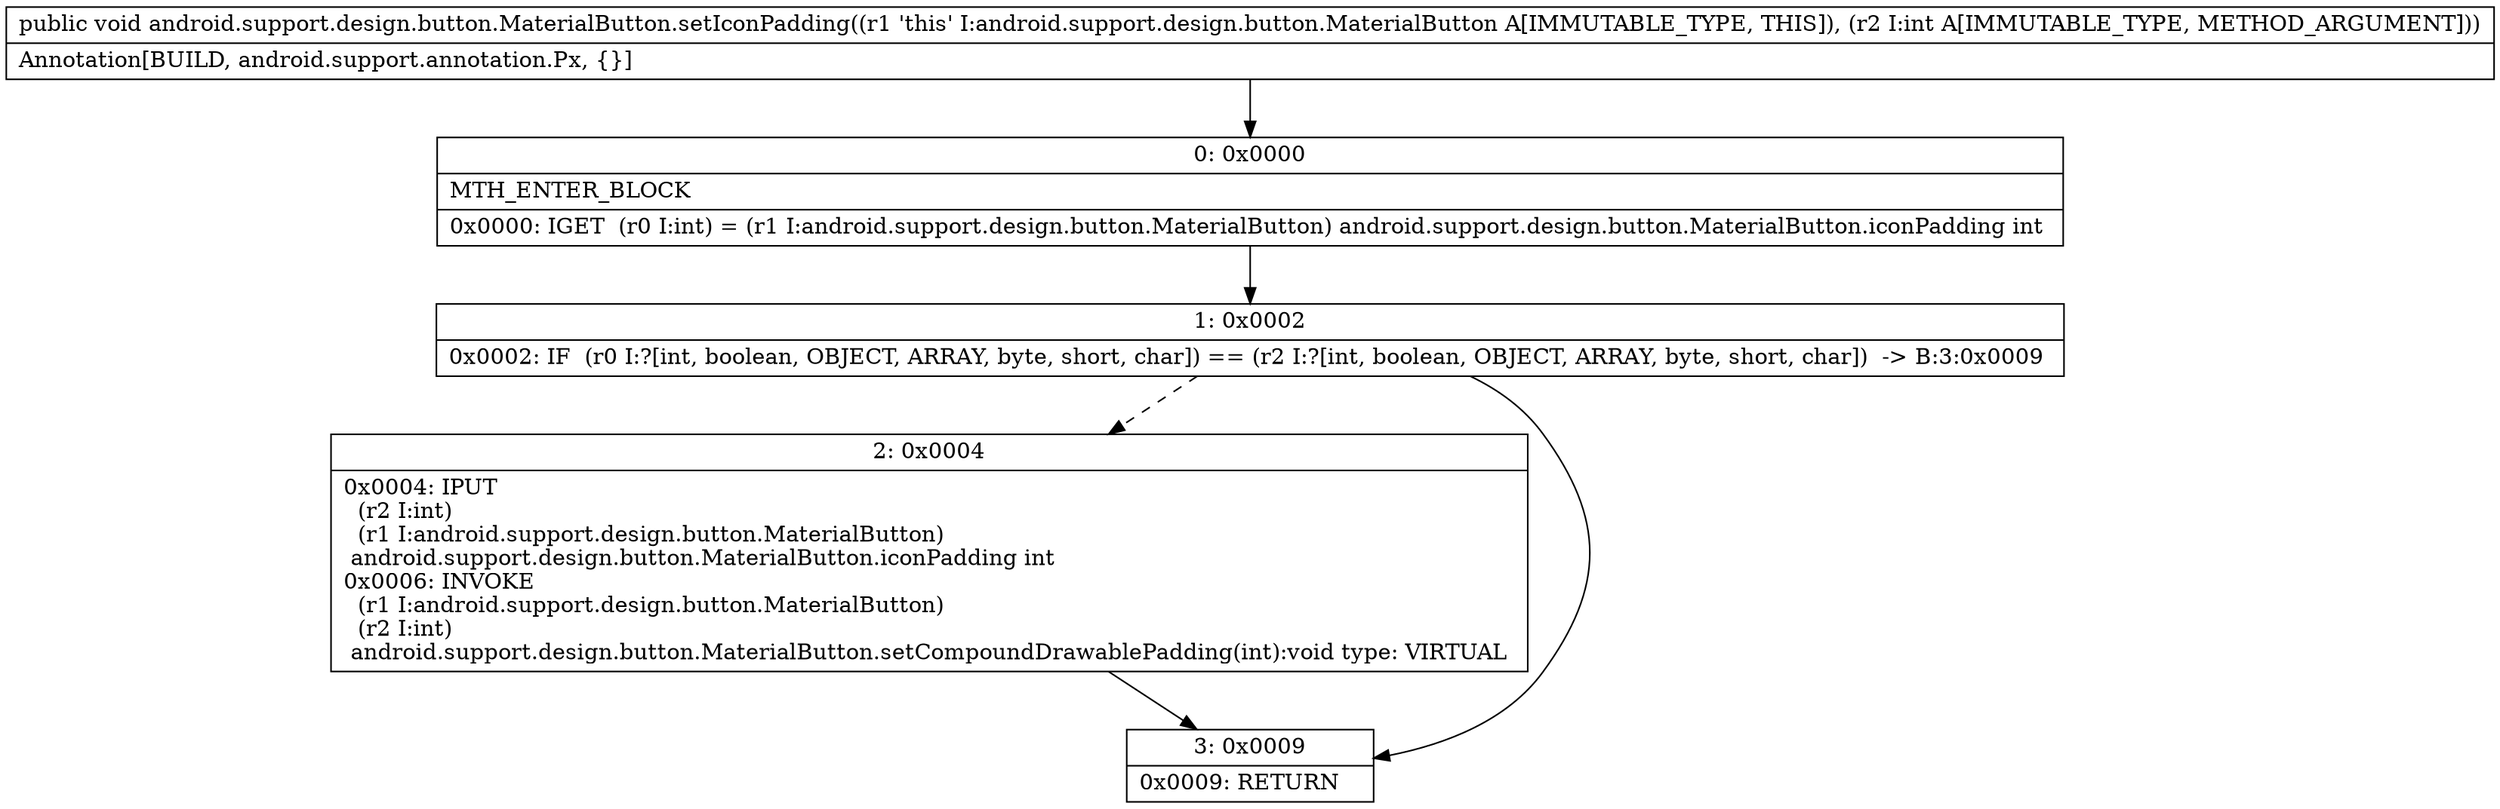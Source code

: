 digraph "CFG forandroid.support.design.button.MaterialButton.setIconPadding(I)V" {
Node_0 [shape=record,label="{0\:\ 0x0000|MTH_ENTER_BLOCK\l|0x0000: IGET  (r0 I:int) = (r1 I:android.support.design.button.MaterialButton) android.support.design.button.MaterialButton.iconPadding int \l}"];
Node_1 [shape=record,label="{1\:\ 0x0002|0x0002: IF  (r0 I:?[int, boolean, OBJECT, ARRAY, byte, short, char]) == (r2 I:?[int, boolean, OBJECT, ARRAY, byte, short, char])  \-\> B:3:0x0009 \l}"];
Node_2 [shape=record,label="{2\:\ 0x0004|0x0004: IPUT  \l  (r2 I:int)\l  (r1 I:android.support.design.button.MaterialButton)\l android.support.design.button.MaterialButton.iconPadding int \l0x0006: INVOKE  \l  (r1 I:android.support.design.button.MaterialButton)\l  (r2 I:int)\l android.support.design.button.MaterialButton.setCompoundDrawablePadding(int):void type: VIRTUAL \l}"];
Node_3 [shape=record,label="{3\:\ 0x0009|0x0009: RETURN   \l}"];
MethodNode[shape=record,label="{public void android.support.design.button.MaterialButton.setIconPadding((r1 'this' I:android.support.design.button.MaterialButton A[IMMUTABLE_TYPE, THIS]), (r2 I:int A[IMMUTABLE_TYPE, METHOD_ARGUMENT]))  | Annotation[BUILD, android.support.annotation.Px, \{\}]\l}"];
MethodNode -> Node_0;
Node_0 -> Node_1;
Node_1 -> Node_2[style=dashed];
Node_1 -> Node_3;
Node_2 -> Node_3;
}

